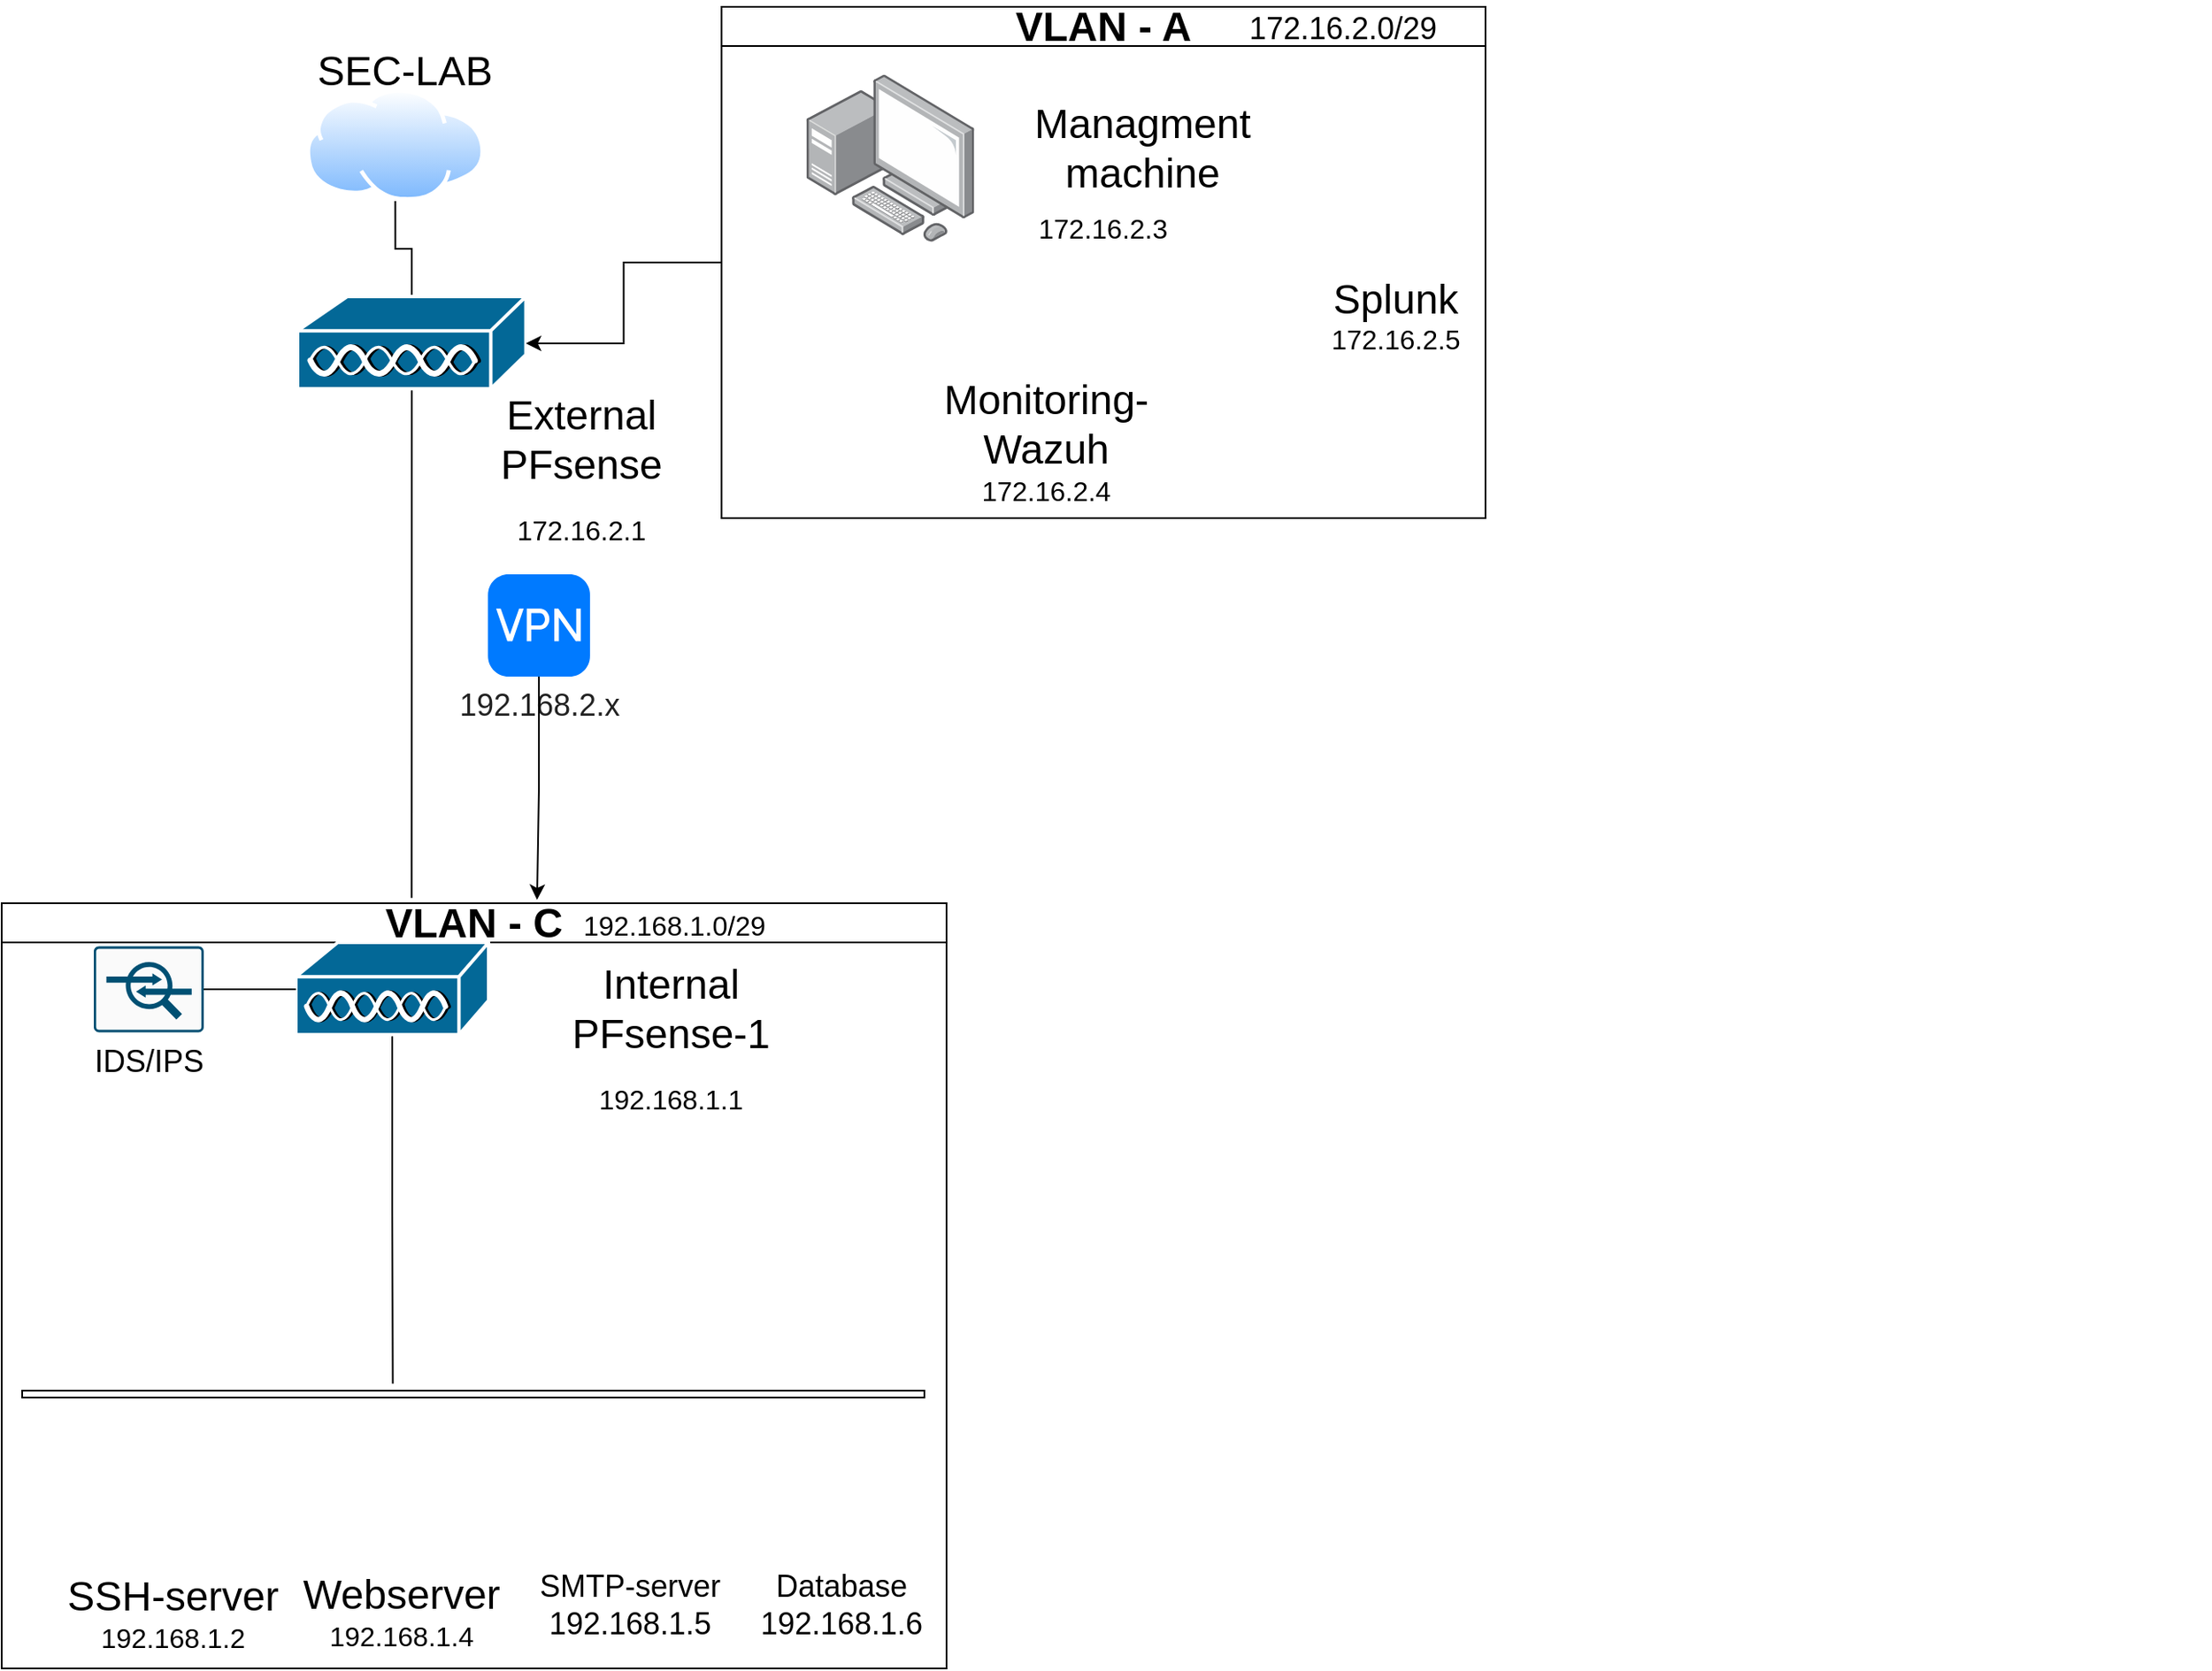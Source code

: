 <mxfile version="24.4.10" type="device">
  <diagram name="Page-1" id="X3G8oeR5eW8C9lnvKZcA">
    <mxGraphModel dx="2032" dy="1114" grid="0" gridSize="10" guides="1" tooltips="1" connect="1" arrows="1" fold="1" page="0" pageScale="1" pageWidth="827" pageHeight="1169" background="#ffffff" math="0" shadow="0">
      <root>
        <mxCell id="0" />
        <mxCell id="1" parent="0" />
        <mxCell id="ODUt0zolkxilLu2w94tL-20" value="" style="group" parent="1" vertex="1" connectable="0">
          <mxGeometry x="504" y="555" width="673" height="573" as="geometry" />
        </mxCell>
        <mxCell id="ODUt0zolkxilLu2w94tL-2" value="&lt;span style=&quot;font-size: 24px;&quot;&gt;VLAN - C&lt;/span&gt;" style="swimlane;whiteSpace=wrap;html=1;" parent="ODUt0zolkxilLu2w94tL-20" vertex="1">
          <mxGeometry x="-155" y="124" width="554" height="449" as="geometry" />
        </mxCell>
        <mxCell id="ODUt0zolkxilLu2w94tL-29" style="edgeStyle=orthogonalEdgeStyle;rounded=0;orthogonalLoop=1;jettySize=auto;html=1;exitX=0.5;exitY=0.985;exitDx=0;exitDy=0;exitPerimeter=0;endArrow=none;endFill=0;" parent="ODUt0zolkxilLu2w94tL-2" source="Qe2UMun1RYptdiuMl3PA-6" edge="1">
          <mxGeometry relative="1" as="geometry">
            <mxPoint x="229.308" y="281.923" as="targetPoint" />
          </mxGeometry>
        </mxCell>
        <mxCell id="Qe2UMun1RYptdiuMl3PA-6" value="" style="shape=mxgraph.cisco.misc.access_point;sketch=0;html=1;pointerEvents=1;dashed=0;fillColor=#036897;strokeColor=#ffffff;strokeWidth=2;verticalLabelPosition=bottom;verticalAlign=top;align=center;outlineConnect=0;" parent="ODUt0zolkxilLu2w94tL-2" vertex="1">
          <mxGeometry x="172.5" y="23" width="113" height="55" as="geometry" />
        </mxCell>
        <mxCell id="xsW_Jq4UyFvReOR4-po4-2" value="&lt;font style=&quot;font-size: 18px;&quot;&gt;IDS/IPS&lt;/font&gt;" style="sketch=0;points=[[0.015,0.015,0],[0.985,0.015,0],[0.985,0.985,0],[0.015,0.985,0],[0.25,0,0],[0.5,0,0],[0.75,0,0],[1,0.25,0],[1,0.5,0],[1,0.75,0],[0.75,1,0],[0.5,1,0],[0.25,1,0],[0,0.75,0],[0,0.5,0],[0,0.25,0]];verticalLabelPosition=bottom;html=1;verticalAlign=top;aspect=fixed;align=center;pointerEvents=1;shape=mxgraph.cisco19.rect;prIcon=ips_ids;fillColor=#FAFAFA;strokeColor=#005073;" parent="ODUt0zolkxilLu2w94tL-2" vertex="1">
          <mxGeometry x="54.0" y="25.31" width="64.48" height="50.38" as="geometry" />
        </mxCell>
        <mxCell id="ODUt0zolkxilLu2w94tL-7" style="edgeStyle=orthogonalEdgeStyle;rounded=0;orthogonalLoop=1;jettySize=auto;html=1;exitX=1;exitY=0.5;exitDx=0;exitDy=0;exitPerimeter=0;entryX=0;entryY=0.5;entryDx=0;entryDy=0;entryPerimeter=0;endArrow=none;endFill=0;" parent="ODUt0zolkxilLu2w94tL-2" source="xsW_Jq4UyFvReOR4-po4-2" target="Qe2UMun1RYptdiuMl3PA-6" edge="1">
          <mxGeometry relative="1" as="geometry" />
        </mxCell>
        <mxCell id="Qe2UMun1RYptdiuMl3PA-9" value="&lt;font style=&quot;font-size: 24px;&quot;&gt;Internal PFsense-1&lt;/font&gt;&lt;div&gt;&lt;div&gt;&lt;span style=&quot;color: rgba(0, 0, 0, 0); font-family: monospace; font-size: 0px; text-align: start; text-wrap: nowrap; background-color: initial;&quot;&gt;%3CmxGraphModel%3E%3Croot%3E%3CmxCell%20id%3D%220%22%2F%3E%3CmxCell%20id%3D%221%22%20parent%3D%220%22%2F%3E%3CmxCell%20id%3D%222%22%20value%3D%22%22%20style%3D%22edgeStyle%3DorthogonalEdgeStyle%3Brounded%3D0%3BorthogonalLoop%3D1%3BjettySize%3Dauto%3Bhtml%3D1%3BendArrow%3Dnone%3BendFill%3D0%3Bdashed%3D1%3BdashPattern%3D1%201%3BstrokeWidth%3D2%3B%22%20edge%3D%221%22%20parent%3D%221%22%3E%3CmxGeometry%20relative%3D%221%22%20as%3D%22geometry%22%3E%3CmxPoint%20x%3D%22481%22%20y%3D%22554%22%20as%3D%22sourcePoint%22%2F%3E%3CmxPoint%20x%3D%22583%22%20y%3D%22511%22%20as%3D%22targetPoint%22%2F%3E%3C%2FmxGeometry%3E%3C%2FmxCell%3E%3C%2Froot%3E%3C%2FmxGraphModel%3E&lt;/span&gt;&lt;/div&gt;&lt;/div&gt;&lt;div&gt;&lt;div&gt;&lt;font size=&quot;3&quot;&gt;192.168.1.1&lt;/font&gt;&lt;/div&gt;&lt;/div&gt;&lt;div&gt;&lt;font size=&quot;3&quot;&gt;&lt;br&gt;&lt;/font&gt;&lt;/div&gt;" style="text;html=1;align=center;verticalAlign=middle;whiteSpace=wrap;rounded=0;" parent="ODUt0zolkxilLu2w94tL-2" vertex="1">
          <mxGeometry x="331" y="45" width="123" height="87" as="geometry" />
        </mxCell>
        <mxCell id="ODUt0zolkxilLu2w94tL-9" value="&lt;div style=&quot;text-wrap: wrap;&quot;&gt;&lt;div&gt;&lt;font size=&quot;3&quot;&gt;192.168.1.0/29&lt;/font&gt;&lt;/div&gt;&lt;/div&gt;" style="text;html=1;align=center;verticalAlign=middle;resizable=0;points=[];autosize=1;strokeColor=none;fillColor=none;" parent="ODUt0zolkxilLu2w94tL-2" vertex="1">
          <mxGeometry x="331" y="-3" width="125" height="31" as="geometry" />
        </mxCell>
        <mxCell id="-SE5PjGbtScMyr2BjyUV-7" value="" style="group" vertex="1" connectable="0" parent="ODUt0zolkxilLu2w94tL-2">
          <mxGeometry x="422.09" y="313.72" width="84" height="131.28" as="geometry" />
        </mxCell>
        <mxCell id="-SE5PjGbtScMyr2BjyUV-8" value="&lt;span style=&quot;font-size: 18px;&quot;&gt;Database&lt;/span&gt;&lt;br&gt;&lt;div style=&quot;font-size: 18px;&quot;&gt;&lt;font style=&quot;font-size: 18px;&quot;&gt;192.168.1.6&lt;/font&gt;&lt;/div&gt;" style="shape=image;html=1;verticalAlign=top;verticalLabelPosition=bottom;labelBackgroundColor=#ffffff;imageAspect=0;aspect=fixed;image=https://cdn1.iconfinder.com/data/icons/computer-hardware-hand-drawn-vol-1/52/server__database__data__storage__computer__webserver__electronic-128.png" vertex="1" parent="-SE5PjGbtScMyr2BjyUV-7">
          <mxGeometry x="27.671" y="-13.835" width="83.995" height="83.995" as="geometry" />
        </mxCell>
        <mxCell id="0qZd9vac-2IoLGJSH9iU-5" value="&lt;span style=&quot;font-size: 24px;&quot;&gt;SSH-server&lt;/span&gt;&lt;br&gt;&lt;div&gt;&lt;font size=&quot;3&quot;&gt;192.168.1.2&lt;/font&gt;&lt;/div&gt;" style="shape=image;html=1;verticalAlign=top;verticalLabelPosition=bottom;labelBackgroundColor=#ffffff;imageAspect=0;aspect=fixed;image=https://cdn1.iconfinder.com/data/icons/computer-hardware-hand-drawn-vol-1/52/server__database__data__storage__computer__webserver__electronic-128.png;imageBackground=default;imageBorder=none;" parent="ODUt0zolkxilLu2w94tL-2" vertex="1">
          <mxGeometry x="57.94" y="301" width="85" height="85" as="geometry" />
        </mxCell>
        <mxCell id="0qZd9vac-2IoLGJSH9iU-26" value="" style="group" parent="ODUt0zolkxilLu2w94tL-2" vertex="1" connectable="0">
          <mxGeometry x="298.06" y="314" width="84" height="131.28" as="geometry" />
        </mxCell>
        <mxCell id="0qZd9vac-2IoLGJSH9iU-20" value="&lt;font style=&quot;font-size: 18px;&quot;&gt;SMTP-server&lt;/font&gt;&lt;div style=&quot;font-size: 18px;&quot;&gt;&lt;font style=&quot;font-size: 18px;&quot;&gt;192.168.1.5&lt;/font&gt;&lt;/div&gt;" style="shape=image;html=1;verticalAlign=top;verticalLabelPosition=bottom;labelBackgroundColor=#ffffff;imageAspect=0;aspect=fixed;image=https://cdn1.iconfinder.com/data/icons/computer-hardware-hand-drawn-vol-1/52/server__database__data__storage__computer__webserver__electronic-128.png" parent="0qZd9vac-2IoLGJSH9iU-26" vertex="1">
          <mxGeometry x="27.671" y="-13.835" width="83.995" height="83.995" as="geometry" />
        </mxCell>
        <mxCell id="HM1A6S523gLYVuHz3L2S-1" value="&lt;span style=&quot;font-size: 24px;&quot;&gt;Webserver&lt;/span&gt;&lt;br&gt;&lt;div&gt;&lt;font size=&quot;3&quot;&gt;192.168.1.4&lt;/font&gt;&lt;/div&gt;" style="shape=image;html=1;verticalAlign=top;verticalLabelPosition=bottom;labelBackgroundColor=#ffffff;imageAspect=0;aspect=fixed;image=https://cdn1.iconfinder.com/data/icons/computer-hardware-hand-drawn-vol-1/52/server__database__data__storage__computer__webserver__electronic-128.png" parent="ODUt0zolkxilLu2w94tL-2" vertex="1">
          <mxGeometry x="191.06" y="300" width="85" height="85" as="geometry" />
        </mxCell>
        <mxCell id="xsW_Jq4UyFvReOR4-po4-4" value="" style="rounded=0;whiteSpace=wrap;html=1;" parent="ODUt0zolkxilLu2w94tL-2" vertex="1">
          <mxGeometry x="12" y="286" width="529" height="4" as="geometry" />
        </mxCell>
        <mxCell id="miMdK3jUTvKNIo4NDDWD-1" value="&lt;font style=&quot;font-size: 18px;&quot;&gt;192.168.2.x&lt;/font&gt;" style="html=1;strokeWidth=1;shadow=0;dashed=0;shape=mxgraph.ios7.misc.vpn;fillColor=#007AFF;strokeColor=none;buttonText=;strokeColor2=#222222;fontColor=#222222;fontSize=14;verticalLabelPosition=bottom;verticalAlign=top;align=center;sketch=0;" parent="ODUt0zolkxilLu2w94tL-20" vertex="1">
          <mxGeometry x="130.12" y="-69" width="59.829" height="60" as="geometry" />
        </mxCell>
        <mxCell id="ODUt0zolkxilLu2w94tL-21" value="" style="group" parent="1" vertex="1" connectable="0">
          <mxGeometry x="520" y="153" width="1124" height="324" as="geometry" />
        </mxCell>
        <mxCell id="0qZd9vac-2IoLGJSH9iU-17" value="&lt;font style=&quot;font-size: 24px;&quot;&gt;SEC-LAB&lt;/font&gt;" style="text;html=1;align=center;verticalAlign=middle;whiteSpace=wrap;rounded=0;" parent="ODUt0zolkxilLu2w94tL-21" vertex="1">
          <mxGeometry y="23" width="131.469" height="30" as="geometry" />
        </mxCell>
        <mxCell id="ODUt0zolkxilLu2w94tL-15" style="edgeStyle=orthogonalEdgeStyle;rounded=0;orthogonalLoop=1;jettySize=auto;html=1;exitX=0.5;exitY=1;exitDx=0;exitDy=0;endArrow=none;endFill=0;" parent="ODUt0zolkxilLu2w94tL-21" source="xsW_Jq4UyFvReOR4-po4-7" target="nM8cQ9uz4SVfHFd4fCtj-2" edge="1">
          <mxGeometry relative="1" as="geometry" />
        </mxCell>
        <mxCell id="xsW_Jq4UyFvReOR4-po4-7" value="" style="image;aspect=fixed;perimeter=ellipsePerimeter;html=1;align=center;shadow=0;dashed=0;spacingTop=3;image=img/lib/active_directory/internet_cloud.svg;" parent="ODUt0zolkxilLu2w94tL-21" vertex="1">
          <mxGeometry x="7.391" y="48" width="104.76" height="66" as="geometry" />
        </mxCell>
        <mxCell id="ODUt0zolkxilLu2w94tL-1" value="&lt;font style=&quot;font-size: 24px;&quot;&gt;VLAN - A&lt;/font&gt;" style="swimlane;whiteSpace=wrap;html=1;" parent="ODUt0zolkxilLu2w94tL-21" vertex="1">
          <mxGeometry x="251.09" width="447.91" height="300" as="geometry" />
        </mxCell>
        <mxCell id="ODUt0zolkxilLu2w94tL-8" value="&lt;div style=&quot;text-wrap: wrap;&quot;&gt;&lt;font style=&quot;font-size: 18px;&quot;&gt;172.16.2.0/29&lt;/font&gt;&lt;/div&gt;" style="text;html=1;align=center;verticalAlign=middle;resizable=0;points=[];autosize=1;strokeColor=none;fillColor=none;" parent="ODUt0zolkxilLu2w94tL-1" vertex="1">
          <mxGeometry x="299.915" y="-4" width="128" height="34" as="geometry" />
        </mxCell>
        <mxCell id="EZaL7fnBAmSdOQj7aJ7m-1" value="" style="shape=image;html=1;verticalAlign=top;verticalLabelPosition=bottom;labelBackgroundColor=#ffffff;imageAspect=0;aspect=fixed;image=https://cdn1.iconfinder.com/data/icons/computer-hardware-hand-drawn-vol-1/52/server__database__data__storage__computer__webserver__electronic-128.png" parent="ODUt0zolkxilLu2w94tL-1" vertex="1">
          <mxGeometry x="49.748" y="208" width="85" height="85" as="geometry" />
        </mxCell>
        <mxCell id="EZaL7fnBAmSdOQj7aJ7m-2" value="&lt;font style=&quot;font-size: 24px;&quot;&gt;Monitoring-Wazuh&lt;/font&gt;&lt;div&gt;&lt;font size=&quot;3&quot;&gt;172.16.2.4&lt;/font&gt;&lt;/div&gt;" style="text;html=1;align=center;verticalAlign=middle;whiteSpace=wrap;rounded=0;" parent="ODUt0zolkxilLu2w94tL-1" vertex="1">
          <mxGeometry x="154.907" y="240" width="71.064" height="30" as="geometry" />
        </mxCell>
        <mxCell id="ODUt0zolkxilLu2w94tL-40" value="" style="image;points=[];aspect=fixed;html=1;align=center;shadow=0;dashed=0;image=img/lib/allied_telesis/computer_and_terminals/Personal_Computer_with_Server.svg;" parent="ODUt0zolkxilLu2w94tL-1" vertex="1">
          <mxGeometry x="49.745" y="39.6" width="98.4" height="98.4" as="geometry" />
        </mxCell>
        <mxCell id="ODUt0zolkxilLu2w94tL-42" value="&lt;div&gt;&lt;font style=&quot;font-size: 24px;&quot;&gt;Managment machine&lt;/font&gt;&lt;/div&gt;" style="text;html=1;align=center;verticalAlign=middle;whiteSpace=wrap;rounded=0;" parent="ODUt0zolkxilLu2w94tL-1" vertex="1">
          <mxGeometry x="186.994" y="42" width="119.625" height="82" as="geometry" />
        </mxCell>
        <mxCell id="ODUt0zolkxilLu2w94tL-44" value="&lt;span style=&quot;color: rgb(0, 0, 0); font-family: Helvetica; font-size: medium; font-style: normal; font-variant-ligatures: normal; font-variant-caps: normal; font-weight: 400; letter-spacing: normal; orphans: 2; text-align: center; text-indent: 0px; text-transform: none; widows: 2; word-spacing: 0px; -webkit-text-stroke-width: 0px; white-space: normal; background-color: rgb(255, 255, 255); text-decoration-thickness: initial; text-decoration-style: initial; text-decoration-color: initial; display: inline !important; float: none;&quot;&gt;172.16.2.3&lt;/span&gt;" style="text;whiteSpace=wrap;html=1;" parent="ODUt0zolkxilLu2w94tL-1" vertex="1">
          <mxGeometry x="183.581" y="113.999" width="133.838" height="41" as="geometry" />
        </mxCell>
        <mxCell id="-SE5PjGbtScMyr2BjyUV-2" value="" style="shape=image;html=1;verticalAlign=top;verticalLabelPosition=bottom;labelBackgroundColor=#ffffff;imageAspect=0;aspect=fixed;image=https://cdn1.iconfinder.com/data/icons/computer-hardware-hand-drawn-vol-1/52/server__database__data__storage__computer__webserver__electronic-128.png" vertex="1" parent="ODUt0zolkxilLu2w94tL-1">
          <mxGeometry x="266.909" y="138" width="85" height="85" as="geometry" />
        </mxCell>
        <mxCell id="-SE5PjGbtScMyr2BjyUV-6" value="&lt;span style=&quot;font-size: 24px;&quot;&gt;Splunk&lt;/span&gt;&lt;br&gt;&lt;div&gt;&lt;font size=&quot;3&quot;&gt;172.16.2.5&lt;/font&gt;&lt;/div&gt;" style="text;html=1;align=center;verticalAlign=middle;whiteSpace=wrap;rounded=0;" vertex="1" parent="ODUt0zolkxilLu2w94tL-1">
          <mxGeometry x="359.907" y="165.5" width="71.064" height="30" as="geometry" />
        </mxCell>
        <mxCell id="ODUt0zolkxilLu2w94tL-34" style="edgeStyle=orthogonalEdgeStyle;rounded=0;orthogonalLoop=1;jettySize=auto;html=1;exitX=0.5;exitY=0.985;exitDx=0;exitDy=0;exitPerimeter=0;endArrow=none;endFill=0;" parent="ODUt0zolkxilLu2w94tL-21" source="nM8cQ9uz4SVfHFd4fCtj-2" edge="1">
          <mxGeometry relative="1" as="geometry">
            <mxPoint x="69.333" y="522.846" as="targetPoint" />
          </mxGeometry>
        </mxCell>
        <mxCell id="nM8cQ9uz4SVfHFd4fCtj-2" value="" style="shape=mxgraph.cisco.misc.access_point;sketch=0;html=1;pointerEvents=1;dashed=0;fillColor=#036897;strokeColor=#ffffff;strokeWidth=2;verticalLabelPosition=bottom;verticalAlign=top;align=center;outlineConnect=0;" parent="ODUt0zolkxilLu2w94tL-21" vertex="1">
          <mxGeometry x="2.511" y="170" width="133.838" height="55" as="geometry" />
        </mxCell>
        <mxCell id="ODUt0zolkxilLu2w94tL-51" value="&lt;font style=&quot;font-size: 24px;&quot;&gt;External PFsense&lt;/font&gt;&lt;div&gt;&lt;div&gt;&lt;span style=&quot;color: rgba(0, 0, 0, 0); font-family: monospace; font-size: 0px; text-align: start; text-wrap: nowrap; background-color: initial;&quot;&gt;%3CmxGraphModel%3E%3Croot%3E%3CmxCell%20id%3D%220%22%2F%3E%3CmxCell%20id%3D%221%22%20parent%3D%220%22%2F%3E%3CmxCell%20id%3D%222%22%20value%3D%22%22%20style%3D%22edgeStyle%3DorthogonalEdgeStyle%3Brounded%3D0%3BorthogonalLoop%3D1%3BjettySize%3Dauto%3Bhtml%3D1%3BendArrow%3Dnone%3BendFill%3D0%3Bdashed%3D1%3BdashPattern%3D1%201%3BstrokeWidth%3D2%3B%22%20edge%3D%221%22%20parent%3D%221%22%3E%3CmxGeometry%20relative%3D%221%22%20as%3D%22geometry%22%3E%3CmxPoint%20x%3D%22481%22%20y%3D%22554%22%20as%3D%22sourcePoint%22%2F%3E%3CmxPoint%20x%3D%22583%22%20y%3D%22511%22%20as%3D%22targetPoint%22%2F%3E%3C%2FmxGeometry%3E%3C%2FmxCell%3E%3C%2Froot%3E%3C%2FmxGraphModel%3E&lt;/span&gt;&lt;/div&gt;&lt;/div&gt;&lt;div&gt;&lt;font size=&quot;3&quot;&gt;172.16.2.1&lt;/font&gt;&lt;/div&gt;&lt;div&gt;&lt;font size=&quot;3&quot;&gt;&lt;br&gt;&lt;/font&gt;&lt;/div&gt;" style="text;html=1;align=center;verticalAlign=middle;whiteSpace=wrap;rounded=0;" parent="ODUt0zolkxilLu2w94tL-21" vertex="1">
          <mxGeometry x="95.937" y="237" width="145.682" height="87" as="geometry" />
        </mxCell>
        <mxCell id="-SE5PjGbtScMyr2BjyUV-19" style="edgeStyle=orthogonalEdgeStyle;rounded=0;orthogonalLoop=1;jettySize=auto;html=1;exitX=0;exitY=0.5;exitDx=0;exitDy=0;entryX=1;entryY=0.5;entryDx=0;entryDy=0;entryPerimeter=0;" edge="1" parent="ODUt0zolkxilLu2w94tL-21" source="ODUt0zolkxilLu2w94tL-1" target="nM8cQ9uz4SVfHFd4fCtj-2">
          <mxGeometry relative="1" as="geometry" />
        </mxCell>
        <mxCell id="A_8-IiuSoXNgCbEyNMJ2-1" style="edgeStyle=orthogonalEdgeStyle;rounded=0;orthogonalLoop=1;jettySize=auto;html=1;" parent="1" source="miMdK3jUTvKNIo4NDDWD-1" edge="1">
          <mxGeometry relative="1" as="geometry">
            <mxPoint x="662.915" y="677.0" as="targetPoint" />
          </mxGeometry>
        </mxCell>
      </root>
    </mxGraphModel>
  </diagram>
</mxfile>
